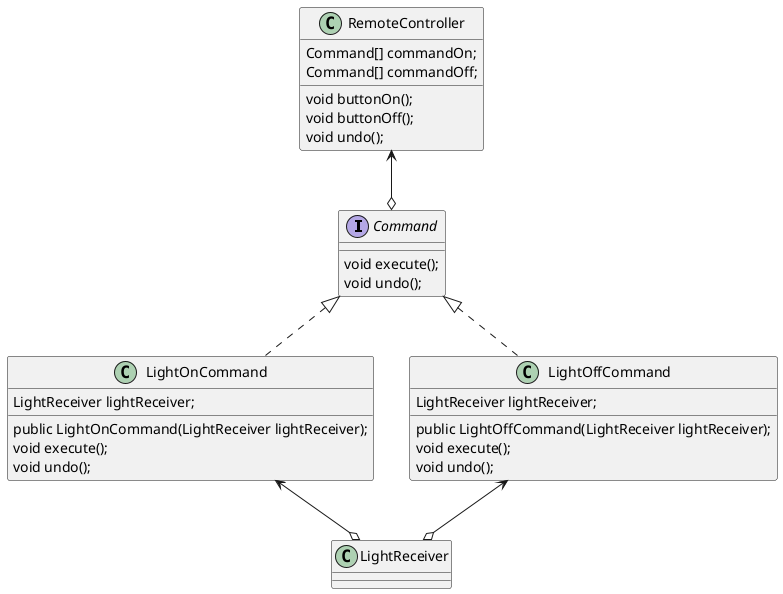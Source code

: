 @startuml

interface Command{
    void execute();
    void undo();
}

class LightOnCommand{
   LightReceiver lightReceiver;
   public LightOnCommand(LightReceiver lightReceiver);
   void execute();
   void undo();
}

class LightOffCommand{
   LightReceiver lightReceiver;
   public LightOffCommand(LightReceiver lightReceiver);
   void execute();
   void undo();
}

class RemoteController{
    Command[] commandOn;
    Command[] commandOff;

    void buttonOn();
    void buttonOff();
    void undo();
}

Command <|.. LightOnCommand
Command <|.. LightOffCommand
LightOnCommand <--o LightReceiver
LightOffCommand <--o LightReceiver
RemoteController <--o Command
@enduml
